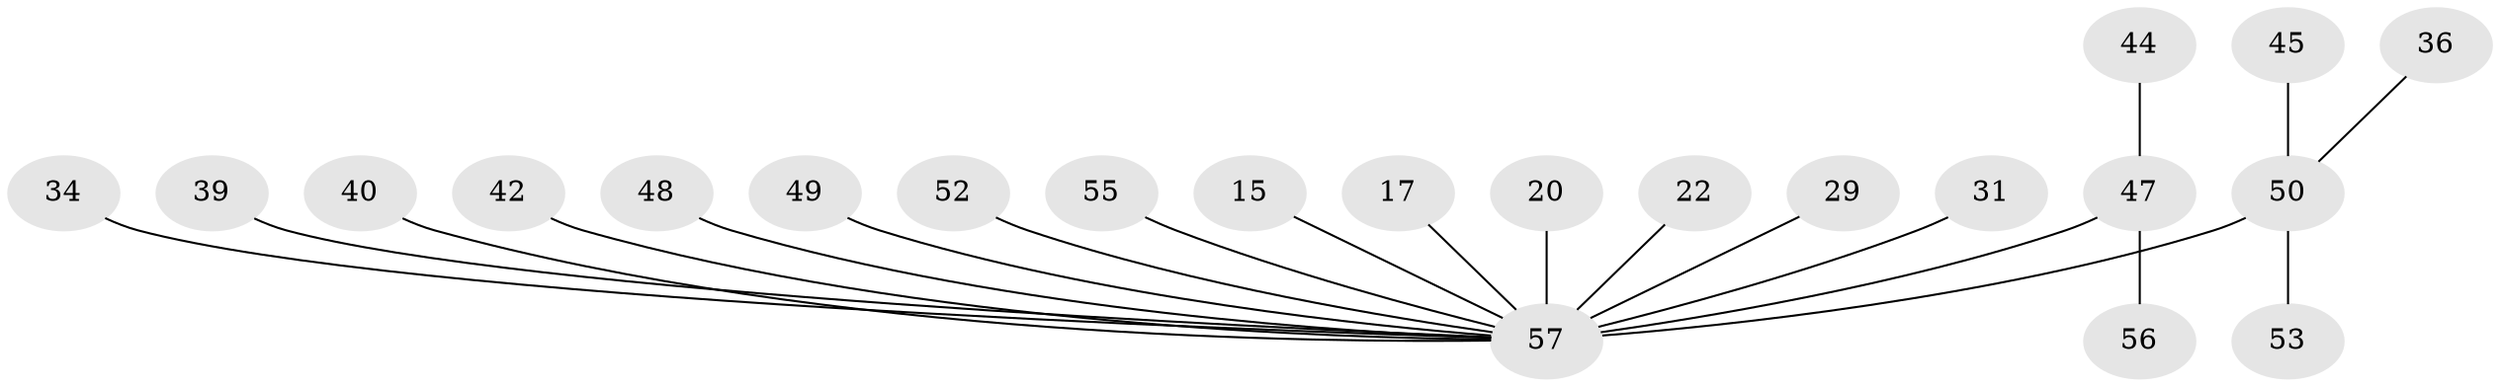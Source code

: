 // original degree distribution, {9: 0.05263157894736842, 3: 0.17543859649122806, 18: 0.017543859649122806, 4: 0.07017543859649122, 1: 0.38596491228070173, 7: 0.017543859649122806, 8: 0.07017543859649122, 6: 0.03508771929824561, 2: 0.17543859649122806}
// Generated by graph-tools (version 1.1) at 2025/51/03/04/25 21:51:43]
// undirected, 22 vertices, 21 edges
graph export_dot {
graph [start="1"]
  node [color=gray90,style=filled];
  15;
  17;
  20 [super="+1"];
  22;
  29;
  31;
  34;
  36;
  39;
  40;
  42;
  44;
  45;
  47 [super="+43+23"];
  48;
  49;
  50 [super="+28+19+26"];
  52;
  53;
  55 [super="+30"];
  56;
  57 [super="+2+38+46+54+51+35+41+7+10+11"];
  15 -- 57 [weight=3];
  17 -- 57;
  20 -- 57 [weight=14];
  22 -- 57 [weight=2];
  29 -- 57;
  31 -- 57;
  34 -- 57;
  36 -- 50;
  39 -- 57;
  40 -- 57;
  42 -- 57;
  44 -- 47;
  45 -- 50;
  47 -- 56;
  47 -- 57 [weight=8];
  48 -- 57;
  49 -- 57;
  50 -- 57 [weight=11];
  50 -- 53;
  52 -- 57;
  55 -- 57;
}
